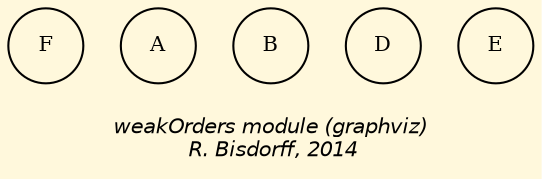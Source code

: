 digraph G {
graph [ bgcolor = cornsilk, ordering = out, fontname = "Helvetica-Oblique",
 fontsize = 12,
 label = "\nweakOrders module (graphviz)\n R. Bisdorff, 2014", size="7,7",fontsize=10];
F [shape = "circle", label = "F", fontsize=10];#C [shape = "circle", label = "C", fontsize=10]$;
A [shape = "circle", label = "A", fontsize=10];
B [shape = "circle", label = "B", fontsize=10];
D [shape = "circle", label = "D", fontsize=10];
E [shape = "circle", label = "E", fontsize=10];
}
